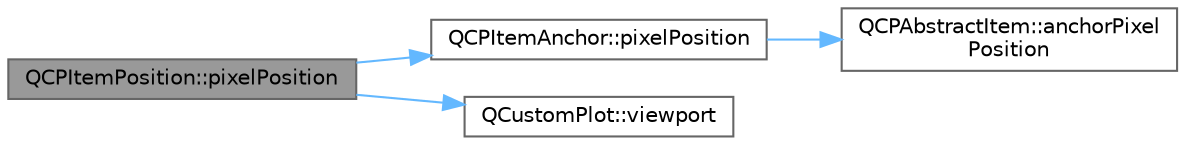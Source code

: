 digraph "QCPItemPosition::pixelPosition"
{
 // LATEX_PDF_SIZE
  bgcolor="transparent";
  edge [fontname=Helvetica,fontsize=10,labelfontname=Helvetica,labelfontsize=10];
  node [fontname=Helvetica,fontsize=10,shape=box,height=0.2,width=0.4];
  rankdir="LR";
  Node1 [label="QCPItemPosition::pixelPosition",height=0.2,width=0.4,color="gray40", fillcolor="grey60", style="filled", fontcolor="black",tooltip=" "];
  Node1 -> Node2 [color="steelblue1",style="solid"];
  Node2 [label="QCPItemAnchor::pixelPosition",height=0.2,width=0.4,color="grey40", fillcolor="white", style="filled",URL="$class_q_c_p_item_anchor.html#a06dcfb7220d26eee93eef56ae66582cb",tooltip=" "];
  Node2 -> Node3 [color="steelblue1",style="solid"];
  Node3 [label="QCPAbstractItem::anchorPixel\lPosition",height=0.2,width=0.4,color="grey40", fillcolor="white", style="filled",URL="$class_q_c_p_abstract_item.html#ada5bad4e1196c4fc0d0d12328e24b8f2",tooltip=" "];
  Node1 -> Node4 [color="steelblue1",style="solid"];
  Node4 [label="QCustomPlot::viewport",height=0.2,width=0.4,color="grey40", fillcolor="white", style="filled",URL="$class_q_custom_plot.html#a19842409b18f556b256d05e97fffc670",tooltip=" "];
}
